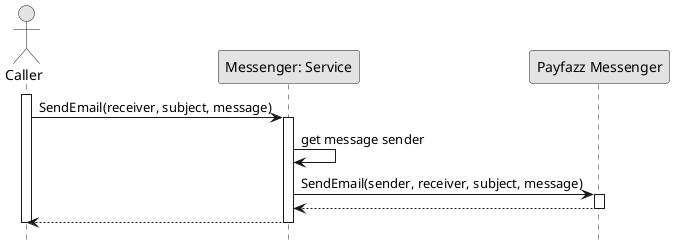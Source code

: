 @startuml SendEmail

skinparam ConditionStyle hline
skinparam Monochrome true
skinparam Shadowing false
hide footbox

actor Caller
participant "Messenger: Service" as MessengerService
participant "Payfazz Messenger" as PayfazzMessenger

activate Caller

Caller->MessengerService: SendEmail(receiver, subject, message)
activate MessengerService
MessengerService->MessengerService: get message sender
MessengerService->PayfazzMessenger: SendEmail(sender, receiver, subject, message)
activate PayfazzMessenger
PayfazzMessenger-->MessengerService
deactivate PayfazzMessenger
MessengerService-->Caller
deactivate MessengerService

deactivate Caller

@enduml